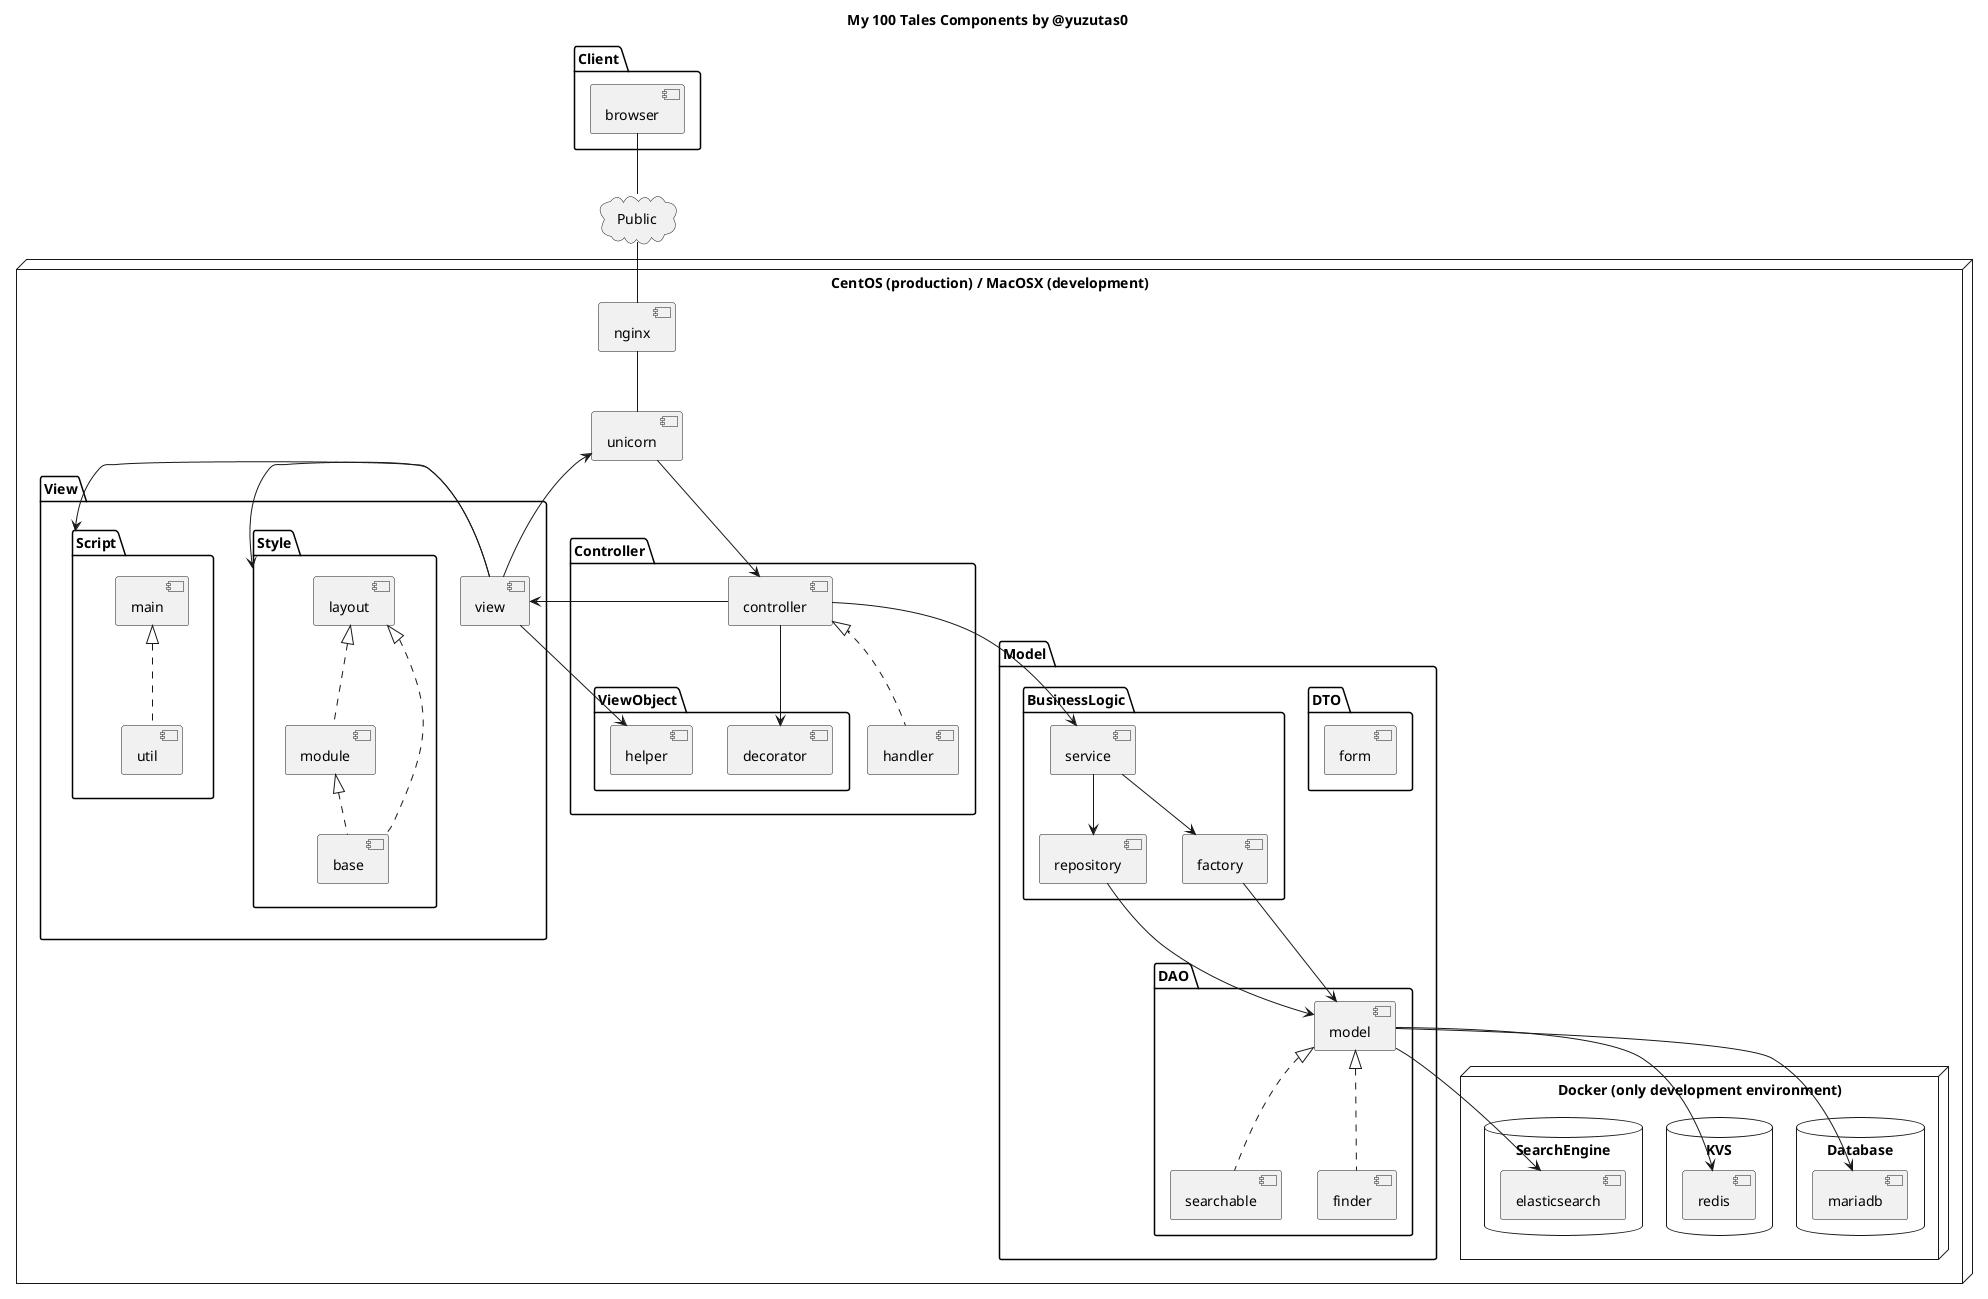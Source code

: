 /'
## Setup
1. Install graphviz into MacOSX
$ brew install graphviz

2. Install PlantUML integration for IntelliJ
Preferences -> Plugins -> "PlantUML integration"
'/
@startuml

title My 100 Tales Components by @yuzutas0

package "Client" {
  [browser]
}

cloud Public {
  browser -- Public
}

node "CentOS (production) / MacOSX (development)" {
  Public -- [nginx]
  nginx -- [unicorn]

  package "View" {
    [view] -> unicorn

    package "Style" {
      view -> Style
      [layout] <|.. [module]
      layout <|.. [base]
      module <|.. base
    }

    package "Script" {
      view -> Script
      [main] <|.. [util]
    }
  }

  package "Controller" {
    unicorn --> [controller]
    controller --> view
    controller <|.. [handler]

    package "ViewObject" {
      view --> [helper]
      controller --> [decorator]
    }
  }

  package "Model" {

    package "DTO" {
      [form]
    }

    package "BusinessLogic" {
      controller --> [service]
      service --> [repository]
      service --> [factory]
    }

    package "DAO" {
      [model]
      model <|.. [searchable]
      model <|.. [finder]
      factory --> model
      repository --> model
    }
  }

  node "Docker (only development environment)" {

    database "Database" {
      model --> [mariadb]
    }

    database "KVS" {
      model --> [redis]
    }

    database "SearchEngine" {
      model --> [elasticsearch]
    }
  }
}

@enduml
